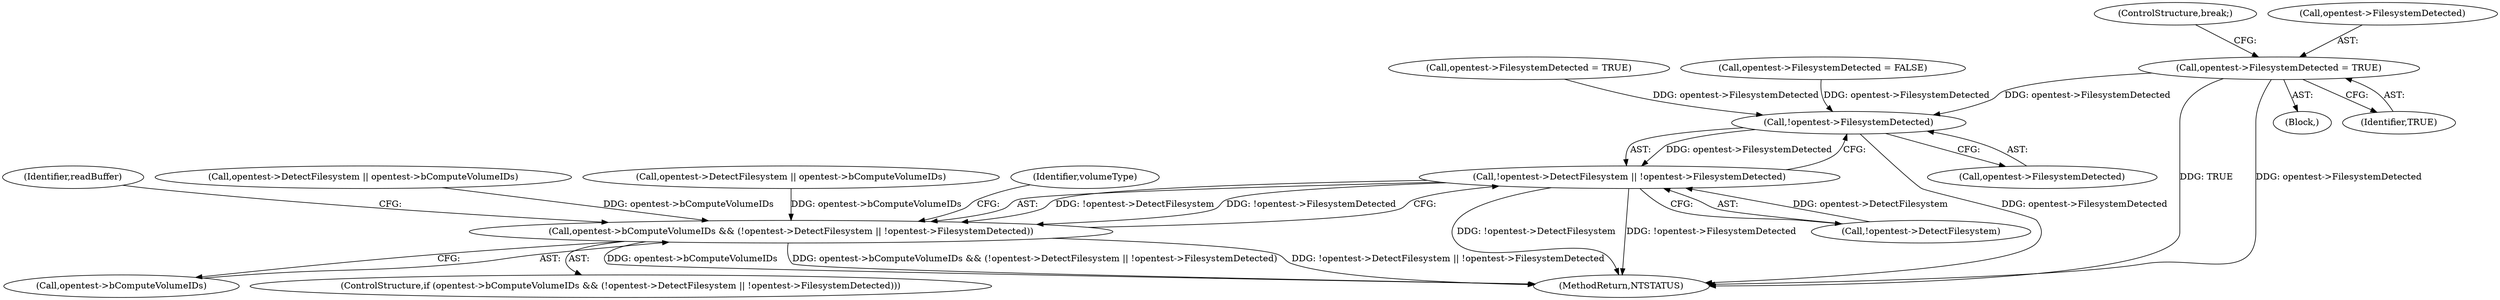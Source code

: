 digraph "0_VeraCrypt_f30f9339c9a0b9bbcc6f5ad38804af39db1f479e@API" {
"1000594" [label="(Call,opentest->FilesystemDetected = TRUE)"];
"1000625" [label="(Call,!opentest->FilesystemDetected)"];
"1000620" [label="(Call,!opentest->DetectFilesystem || !opentest->FilesystemDetected)"];
"1000616" [label="(Call,opentest->bComputeVolumeIDs && (!opentest->DetectFilesystem || !opentest->FilesystemDetected))"];
"1000594" [label="(Call,opentest->FilesystemDetected = TRUE)"];
"1003125" [label="(MethodReturn,NTSTATUS)"];
"1000609" [label="(Call,opentest->FilesystemDetected = TRUE)"];
"1000442" [label="(Call,opentest->FilesystemDetected = FALSE)"];
"1000616" [label="(Call,opentest->bComputeVolumeIDs && (!opentest->DetectFilesystem || !opentest->FilesystemDetected))"];
"1000621" [label="(Call,!opentest->DetectFilesystem)"];
"1000692" [label="(Identifier,readBuffer)"];
"1000402" [label="(Call,opentest->DetectFilesystem || opentest->bComputeVolumeIDs)"];
"1000470" [label="(Call,opentest->DetectFilesystem || opentest->bComputeVolumeIDs)"];
"1000626" [label="(Call,opentest->FilesystemDetected)"];
"1000584" [label="(Block,)"];
"1000620" [label="(Call,!opentest->DetectFilesystem || !opentest->FilesystemDetected)"];
"1000617" [label="(Call,opentest->bComputeVolumeIDs)"];
"1000598" [label="(Identifier,TRUE)"];
"1000599" [label="(ControlStructure,break;)"];
"1000625" [label="(Call,!opentest->FilesystemDetected)"];
"1000615" [label="(ControlStructure,if (opentest->bComputeVolumeIDs && (!opentest->DetectFilesystem || !opentest->FilesystemDetected)))"];
"1000633" [label="(Identifier,volumeType)"];
"1000595" [label="(Call,opentest->FilesystemDetected)"];
"1000594" -> "1000584"  [label="AST: "];
"1000594" -> "1000598"  [label="CFG: "];
"1000595" -> "1000594"  [label="AST: "];
"1000598" -> "1000594"  [label="AST: "];
"1000599" -> "1000594"  [label="CFG: "];
"1000594" -> "1003125"  [label="DDG: TRUE"];
"1000594" -> "1003125"  [label="DDG: opentest->FilesystemDetected"];
"1000594" -> "1000625"  [label="DDG: opentest->FilesystemDetected"];
"1000625" -> "1000620"  [label="AST: "];
"1000625" -> "1000626"  [label="CFG: "];
"1000626" -> "1000625"  [label="AST: "];
"1000620" -> "1000625"  [label="CFG: "];
"1000625" -> "1003125"  [label="DDG: opentest->FilesystemDetected"];
"1000625" -> "1000620"  [label="DDG: opentest->FilesystemDetected"];
"1000609" -> "1000625"  [label="DDG: opentest->FilesystemDetected"];
"1000442" -> "1000625"  [label="DDG: opentest->FilesystemDetected"];
"1000620" -> "1000616"  [label="AST: "];
"1000620" -> "1000621"  [label="CFG: "];
"1000621" -> "1000620"  [label="AST: "];
"1000616" -> "1000620"  [label="CFG: "];
"1000620" -> "1003125"  [label="DDG: !opentest->DetectFilesystem"];
"1000620" -> "1003125"  [label="DDG: !opentest->FilesystemDetected"];
"1000620" -> "1000616"  [label="DDG: !opentest->DetectFilesystem"];
"1000620" -> "1000616"  [label="DDG: !opentest->FilesystemDetected"];
"1000621" -> "1000620"  [label="DDG: opentest->DetectFilesystem"];
"1000616" -> "1000615"  [label="AST: "];
"1000616" -> "1000617"  [label="CFG: "];
"1000617" -> "1000616"  [label="AST: "];
"1000633" -> "1000616"  [label="CFG: "];
"1000692" -> "1000616"  [label="CFG: "];
"1000616" -> "1003125"  [label="DDG: opentest->bComputeVolumeIDs"];
"1000616" -> "1003125"  [label="DDG: opentest->bComputeVolumeIDs && (!opentest->DetectFilesystem || !opentest->FilesystemDetected)"];
"1000616" -> "1003125"  [label="DDG: !opentest->DetectFilesystem || !opentest->FilesystemDetected"];
"1000470" -> "1000616"  [label="DDG: opentest->bComputeVolumeIDs"];
"1000402" -> "1000616"  [label="DDG: opentest->bComputeVolumeIDs"];
}
